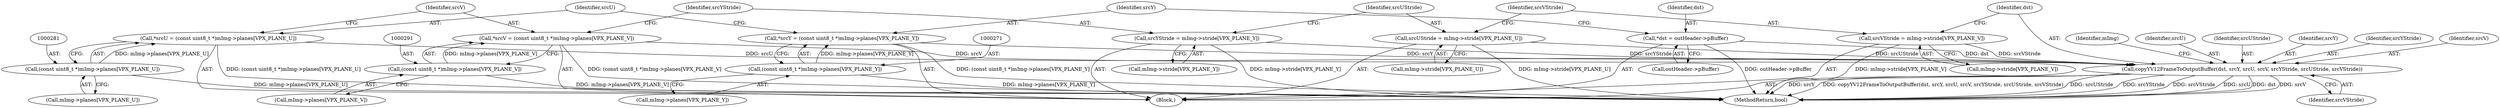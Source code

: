 digraph "1_Android_f9ed2fe6d61259e779a37d4c2d7edb33a1c1f8ba@API" {
"1000321" [label="(Call,copyYV12FrameToOutputBuffer(dst, srcY, srcU, srcV, srcYStride, srcUStride, srcVStride))"];
"1000262" [label="(Call,*dst = outHeader->pBuffer)"];
"1000268" [label="(Call,*srcY = (const uint8_t *)mImg->planes[VPX_PLANE_Y])"];
"1000270" [label="(Call,(const uint8_t *)mImg->planes[VPX_PLANE_Y])"];
"1000278" [label="(Call,*srcU = (const uint8_t *)mImg->planes[VPX_PLANE_U])"];
"1000280" [label="(Call,(const uint8_t *)mImg->planes[VPX_PLANE_U])"];
"1000288" [label="(Call,*srcV = (const uint8_t *)mImg->planes[VPX_PLANE_V])"];
"1000290" [label="(Call,(const uint8_t *)mImg->planes[VPX_PLANE_V])"];
"1000298" [label="(Call,srcYStride = mImg->stride[VPX_PLANE_Y])"];
"1000306" [label="(Call,srcUStride = mImg->stride[VPX_PLANE_U])"];
"1000314" [label="(Call,srcVStride = mImg->stride[VPX_PLANE_V])"];
"1000330" [label="(Identifier,mImg)"];
"1000288" [label="(Call,*srcV = (const uint8_t *)mImg->planes[VPX_PLANE_V])"];
"1000299" [label="(Identifier,srcYStride)"];
"1000289" [label="(Identifier,srcV)"];
"1000280" [label="(Call,(const uint8_t *)mImg->planes[VPX_PLANE_U])"];
"1000279" [label="(Identifier,srcU)"];
"1000321" [label="(Call,copyYV12FrameToOutputBuffer(dst, srcY, srcU, srcV, srcYStride, srcUStride, srcVStride))"];
"1000324" [label="(Identifier,srcU)"];
"1000264" [label="(Call,outHeader->pBuffer)"];
"1000314" [label="(Call,srcVStride = mImg->stride[VPX_PLANE_V])"];
"1000174" [label="(Block,)"];
"1000292" [label="(Call,mImg->planes[VPX_PLANE_V])"];
"1000269" [label="(Identifier,srcY)"];
"1000315" [label="(Identifier,srcVStride)"];
"1000272" [label="(Call,mImg->planes[VPX_PLANE_Y])"];
"1000327" [label="(Identifier,srcUStride)"];
"1000395" [label="(MethodReturn,bool)"];
"1000328" [label="(Identifier,srcVStride)"];
"1000290" [label="(Call,(const uint8_t *)mImg->planes[VPX_PLANE_V])"];
"1000323" [label="(Identifier,srcY)"];
"1000326" [label="(Identifier,srcYStride)"];
"1000306" [label="(Call,srcUStride = mImg->stride[VPX_PLANE_U])"];
"1000282" [label="(Call,mImg->planes[VPX_PLANE_U])"];
"1000298" [label="(Call,srcYStride = mImg->stride[VPX_PLANE_Y])"];
"1000300" [label="(Call,mImg->stride[VPX_PLANE_Y])"];
"1000268" [label="(Call,*srcY = (const uint8_t *)mImg->planes[VPX_PLANE_Y])"];
"1000325" [label="(Identifier,srcV)"];
"1000308" [label="(Call,mImg->stride[VPX_PLANE_U])"];
"1000278" [label="(Call,*srcU = (const uint8_t *)mImg->planes[VPX_PLANE_U])"];
"1000307" [label="(Identifier,srcUStride)"];
"1000262" [label="(Call,*dst = outHeader->pBuffer)"];
"1000322" [label="(Identifier,dst)"];
"1000316" [label="(Call,mImg->stride[VPX_PLANE_V])"];
"1000270" [label="(Call,(const uint8_t *)mImg->planes[VPX_PLANE_Y])"];
"1000263" [label="(Identifier,dst)"];
"1000321" -> "1000174"  [label="AST: "];
"1000321" -> "1000328"  [label="CFG: "];
"1000322" -> "1000321"  [label="AST: "];
"1000323" -> "1000321"  [label="AST: "];
"1000324" -> "1000321"  [label="AST: "];
"1000325" -> "1000321"  [label="AST: "];
"1000326" -> "1000321"  [label="AST: "];
"1000327" -> "1000321"  [label="AST: "];
"1000328" -> "1000321"  [label="AST: "];
"1000330" -> "1000321"  [label="CFG: "];
"1000321" -> "1000395"  [label="DDG: srcYStride"];
"1000321" -> "1000395"  [label="DDG: srcVStride"];
"1000321" -> "1000395"  [label="DDG: srcU"];
"1000321" -> "1000395"  [label="DDG: dst"];
"1000321" -> "1000395"  [label="DDG: srcV"];
"1000321" -> "1000395"  [label="DDG: srcY"];
"1000321" -> "1000395"  [label="DDG: copyYV12FrameToOutputBuffer(dst, srcY, srcU, srcV, srcYStride, srcUStride, srcVStride)"];
"1000321" -> "1000395"  [label="DDG: srcUStride"];
"1000262" -> "1000321"  [label="DDG: dst"];
"1000268" -> "1000321"  [label="DDG: srcY"];
"1000278" -> "1000321"  [label="DDG: srcU"];
"1000288" -> "1000321"  [label="DDG: srcV"];
"1000298" -> "1000321"  [label="DDG: srcYStride"];
"1000306" -> "1000321"  [label="DDG: srcUStride"];
"1000314" -> "1000321"  [label="DDG: srcVStride"];
"1000262" -> "1000174"  [label="AST: "];
"1000262" -> "1000264"  [label="CFG: "];
"1000263" -> "1000262"  [label="AST: "];
"1000264" -> "1000262"  [label="AST: "];
"1000269" -> "1000262"  [label="CFG: "];
"1000262" -> "1000395"  [label="DDG: outHeader->pBuffer"];
"1000268" -> "1000174"  [label="AST: "];
"1000268" -> "1000270"  [label="CFG: "];
"1000269" -> "1000268"  [label="AST: "];
"1000270" -> "1000268"  [label="AST: "];
"1000279" -> "1000268"  [label="CFG: "];
"1000268" -> "1000395"  [label="DDG: (const uint8_t *)mImg->planes[VPX_PLANE_Y]"];
"1000270" -> "1000268"  [label="DDG: mImg->planes[VPX_PLANE_Y]"];
"1000270" -> "1000272"  [label="CFG: "];
"1000271" -> "1000270"  [label="AST: "];
"1000272" -> "1000270"  [label="AST: "];
"1000270" -> "1000395"  [label="DDG: mImg->planes[VPX_PLANE_Y]"];
"1000278" -> "1000174"  [label="AST: "];
"1000278" -> "1000280"  [label="CFG: "];
"1000279" -> "1000278"  [label="AST: "];
"1000280" -> "1000278"  [label="AST: "];
"1000289" -> "1000278"  [label="CFG: "];
"1000278" -> "1000395"  [label="DDG: (const uint8_t *)mImg->planes[VPX_PLANE_U]"];
"1000280" -> "1000278"  [label="DDG: mImg->planes[VPX_PLANE_U]"];
"1000280" -> "1000282"  [label="CFG: "];
"1000281" -> "1000280"  [label="AST: "];
"1000282" -> "1000280"  [label="AST: "];
"1000280" -> "1000395"  [label="DDG: mImg->planes[VPX_PLANE_U]"];
"1000288" -> "1000174"  [label="AST: "];
"1000288" -> "1000290"  [label="CFG: "];
"1000289" -> "1000288"  [label="AST: "];
"1000290" -> "1000288"  [label="AST: "];
"1000299" -> "1000288"  [label="CFG: "];
"1000288" -> "1000395"  [label="DDG: (const uint8_t *)mImg->planes[VPX_PLANE_V]"];
"1000290" -> "1000288"  [label="DDG: mImg->planes[VPX_PLANE_V]"];
"1000290" -> "1000292"  [label="CFG: "];
"1000291" -> "1000290"  [label="AST: "];
"1000292" -> "1000290"  [label="AST: "];
"1000290" -> "1000395"  [label="DDG: mImg->planes[VPX_PLANE_V]"];
"1000298" -> "1000174"  [label="AST: "];
"1000298" -> "1000300"  [label="CFG: "];
"1000299" -> "1000298"  [label="AST: "];
"1000300" -> "1000298"  [label="AST: "];
"1000307" -> "1000298"  [label="CFG: "];
"1000298" -> "1000395"  [label="DDG: mImg->stride[VPX_PLANE_Y]"];
"1000306" -> "1000174"  [label="AST: "];
"1000306" -> "1000308"  [label="CFG: "];
"1000307" -> "1000306"  [label="AST: "];
"1000308" -> "1000306"  [label="AST: "];
"1000315" -> "1000306"  [label="CFG: "];
"1000306" -> "1000395"  [label="DDG: mImg->stride[VPX_PLANE_U]"];
"1000314" -> "1000174"  [label="AST: "];
"1000314" -> "1000316"  [label="CFG: "];
"1000315" -> "1000314"  [label="AST: "];
"1000316" -> "1000314"  [label="AST: "];
"1000322" -> "1000314"  [label="CFG: "];
"1000314" -> "1000395"  [label="DDG: mImg->stride[VPX_PLANE_V]"];
}

